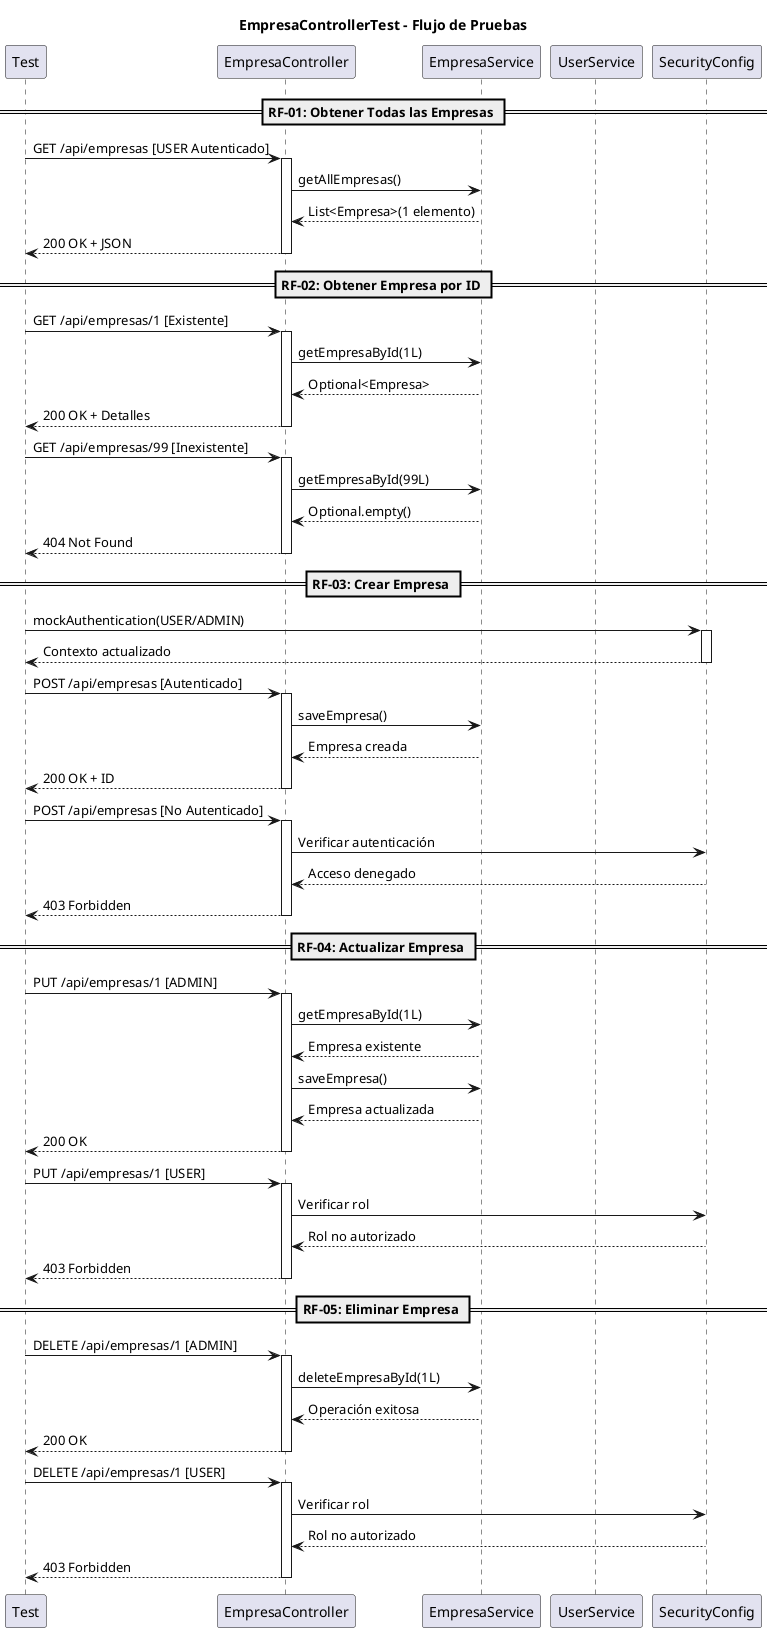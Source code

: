 @startuml
title EmpresaControllerTest - Flujo de Pruebas

participant "Test" as Test
participant "EmpresaController" as EmpresaCtrl
participant "EmpresaService" as EmpresaSvc
participant "UserService" as UserSvc
participant "SecurityConfig" as Security

== RF-01: Obtener Todas las Empresas ==

Test -> EmpresaCtrl: GET /api/empresas [USER Autenticado]
activate EmpresaCtrl
EmpresaCtrl -> EmpresaSvc: getAllEmpresas()
EmpresaSvc --> EmpresaCtrl: List<Empresa>(1 elemento)
EmpresaCtrl --> Test: 200 OK + JSON
deactivate EmpresaCtrl

== RF-02: Obtener Empresa por ID ==

Test -> EmpresaCtrl: GET /api/empresas/1 [Existente]
activate EmpresaCtrl
EmpresaCtrl -> EmpresaSvc: getEmpresaById(1L)
EmpresaSvc --> EmpresaCtrl: Optional<Empresa>
EmpresaCtrl --> Test: 200 OK + Detalles
deactivate EmpresaCtrl

Test -> EmpresaCtrl: GET /api/empresas/99 [Inexistente]
activate EmpresaCtrl
EmpresaCtrl -> EmpresaSvc: getEmpresaById(99L)
EmpresaSvc --> EmpresaCtrl: Optional.empty()
EmpresaCtrl --> Test: 404 Not Found
deactivate EmpresaCtrl

== RF-03: Crear Empresa ==

Test -> Security: mockAuthentication(USER/ADMIN)
activate Security
Security --> Test: Contexto actualizado
deactivate Security

Test -> EmpresaCtrl: POST /api/empresas [Autenticado]
activate EmpresaCtrl
EmpresaCtrl -> EmpresaSvc: saveEmpresa()
EmpresaSvc --> EmpresaCtrl: Empresa creada
EmpresaCtrl --> Test: 200 OK + ID
deactivate EmpresaCtrl

Test -> EmpresaCtrl: POST /api/empresas [No Autenticado]
activate EmpresaCtrl
EmpresaCtrl -> Security: Verificar autenticación
Security --> EmpresaCtrl: Acceso denegado
EmpresaCtrl --> Test: 403 Forbidden
deactivate EmpresaCtrl

== RF-04: Actualizar Empresa ==

Test -> EmpresaCtrl: PUT /api/empresas/1 [ADMIN]
activate EmpresaCtrl
EmpresaCtrl -> EmpresaSvc: getEmpresaById(1L)
EmpresaSvc --> EmpresaCtrl: Empresa existente
EmpresaCtrl -> EmpresaSvc: saveEmpresa()
EmpresaSvc --> EmpresaCtrl: Empresa actualizada
EmpresaCtrl --> Test: 200 OK
deactivate EmpresaCtrl

Test -> EmpresaCtrl: PUT /api/empresas/1 [USER]
activate EmpresaCtrl
EmpresaCtrl -> Security: Verificar rol
Security --> EmpresaCtrl: Rol no autorizado
EmpresaCtrl --> Test: 403 Forbidden
deactivate EmpresaCtrl

== RF-05: Eliminar Empresa ==

Test -> EmpresaCtrl: DELETE /api/empresas/1 [ADMIN]
activate EmpresaCtrl
EmpresaCtrl -> EmpresaSvc: deleteEmpresaById(1L)
EmpresaSvc --> EmpresaCtrl: Operación exitosa
EmpresaCtrl --> Test: 200 OK
deactivate EmpresaCtrl

Test -> EmpresaCtrl: DELETE /api/empresas/1 [USER]
activate EmpresaCtrl
EmpresaCtrl -> Security: Verificar rol
Security --> EmpresaCtrl: Rol no autorizado
EmpresaCtrl --> Test: 403 Forbidden
deactivate EmpresaCtrl

@enduml
